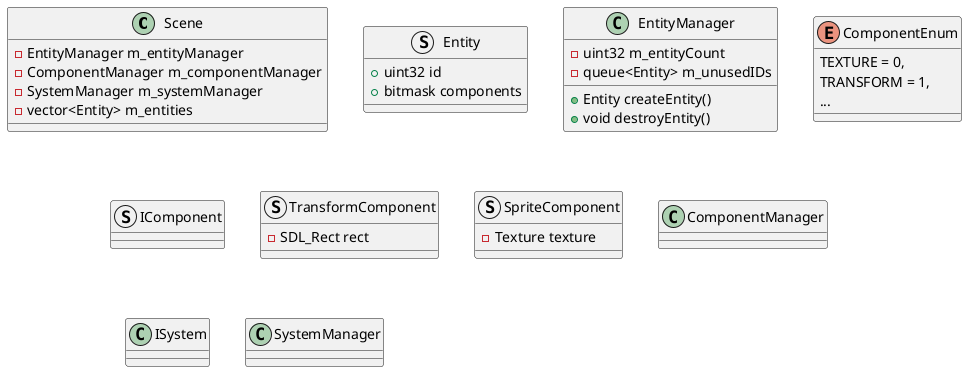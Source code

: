 @startuml
'https://plantuml.com/class-diagram

' ----------------------- SCENE ----------------------

class Scene {
    - EntityManager m_entityManager
    - ComponentManager m_componentManager
    - SystemManager m_systemManager
    - vector<Entity> m_entities
}

' ----------------------- ENTITY ---------------------

' An entity is just an id with some components associated with it
struct Entity {
    + uint32 id
    + bitmask components
}

' Entity Manager should keep track of valid Entity IDs, and be able to create new
' Entity instances.
class EntityManager {
    - uint32 m_entityCount
    - queue<Entity> m_unusedIDs

    + Entity createEntity()
    + void destroyEntity()
}

' ----------------------- COMPONENT ------------------

enum ComponentEnum {
    TEXTURE = 0,
    TRANSFORM = 1,
    ...
}

' A component is just a struct of some functionally related data
struct IComponent

' Just some examples, there will be ofc way more
struct TransformComponent {
    - SDL_Rect rect
}

struct SpriteComponent {
    - Texture texture
}

class ComponentManager {

}

' ----------------------- SYSTEM --------------------

' A system is some piece of logic, that applies to each entity each tick, so long as it
' has a specific combination of components associated with it.
class ISystem

class SystemManager {

}

@enduml